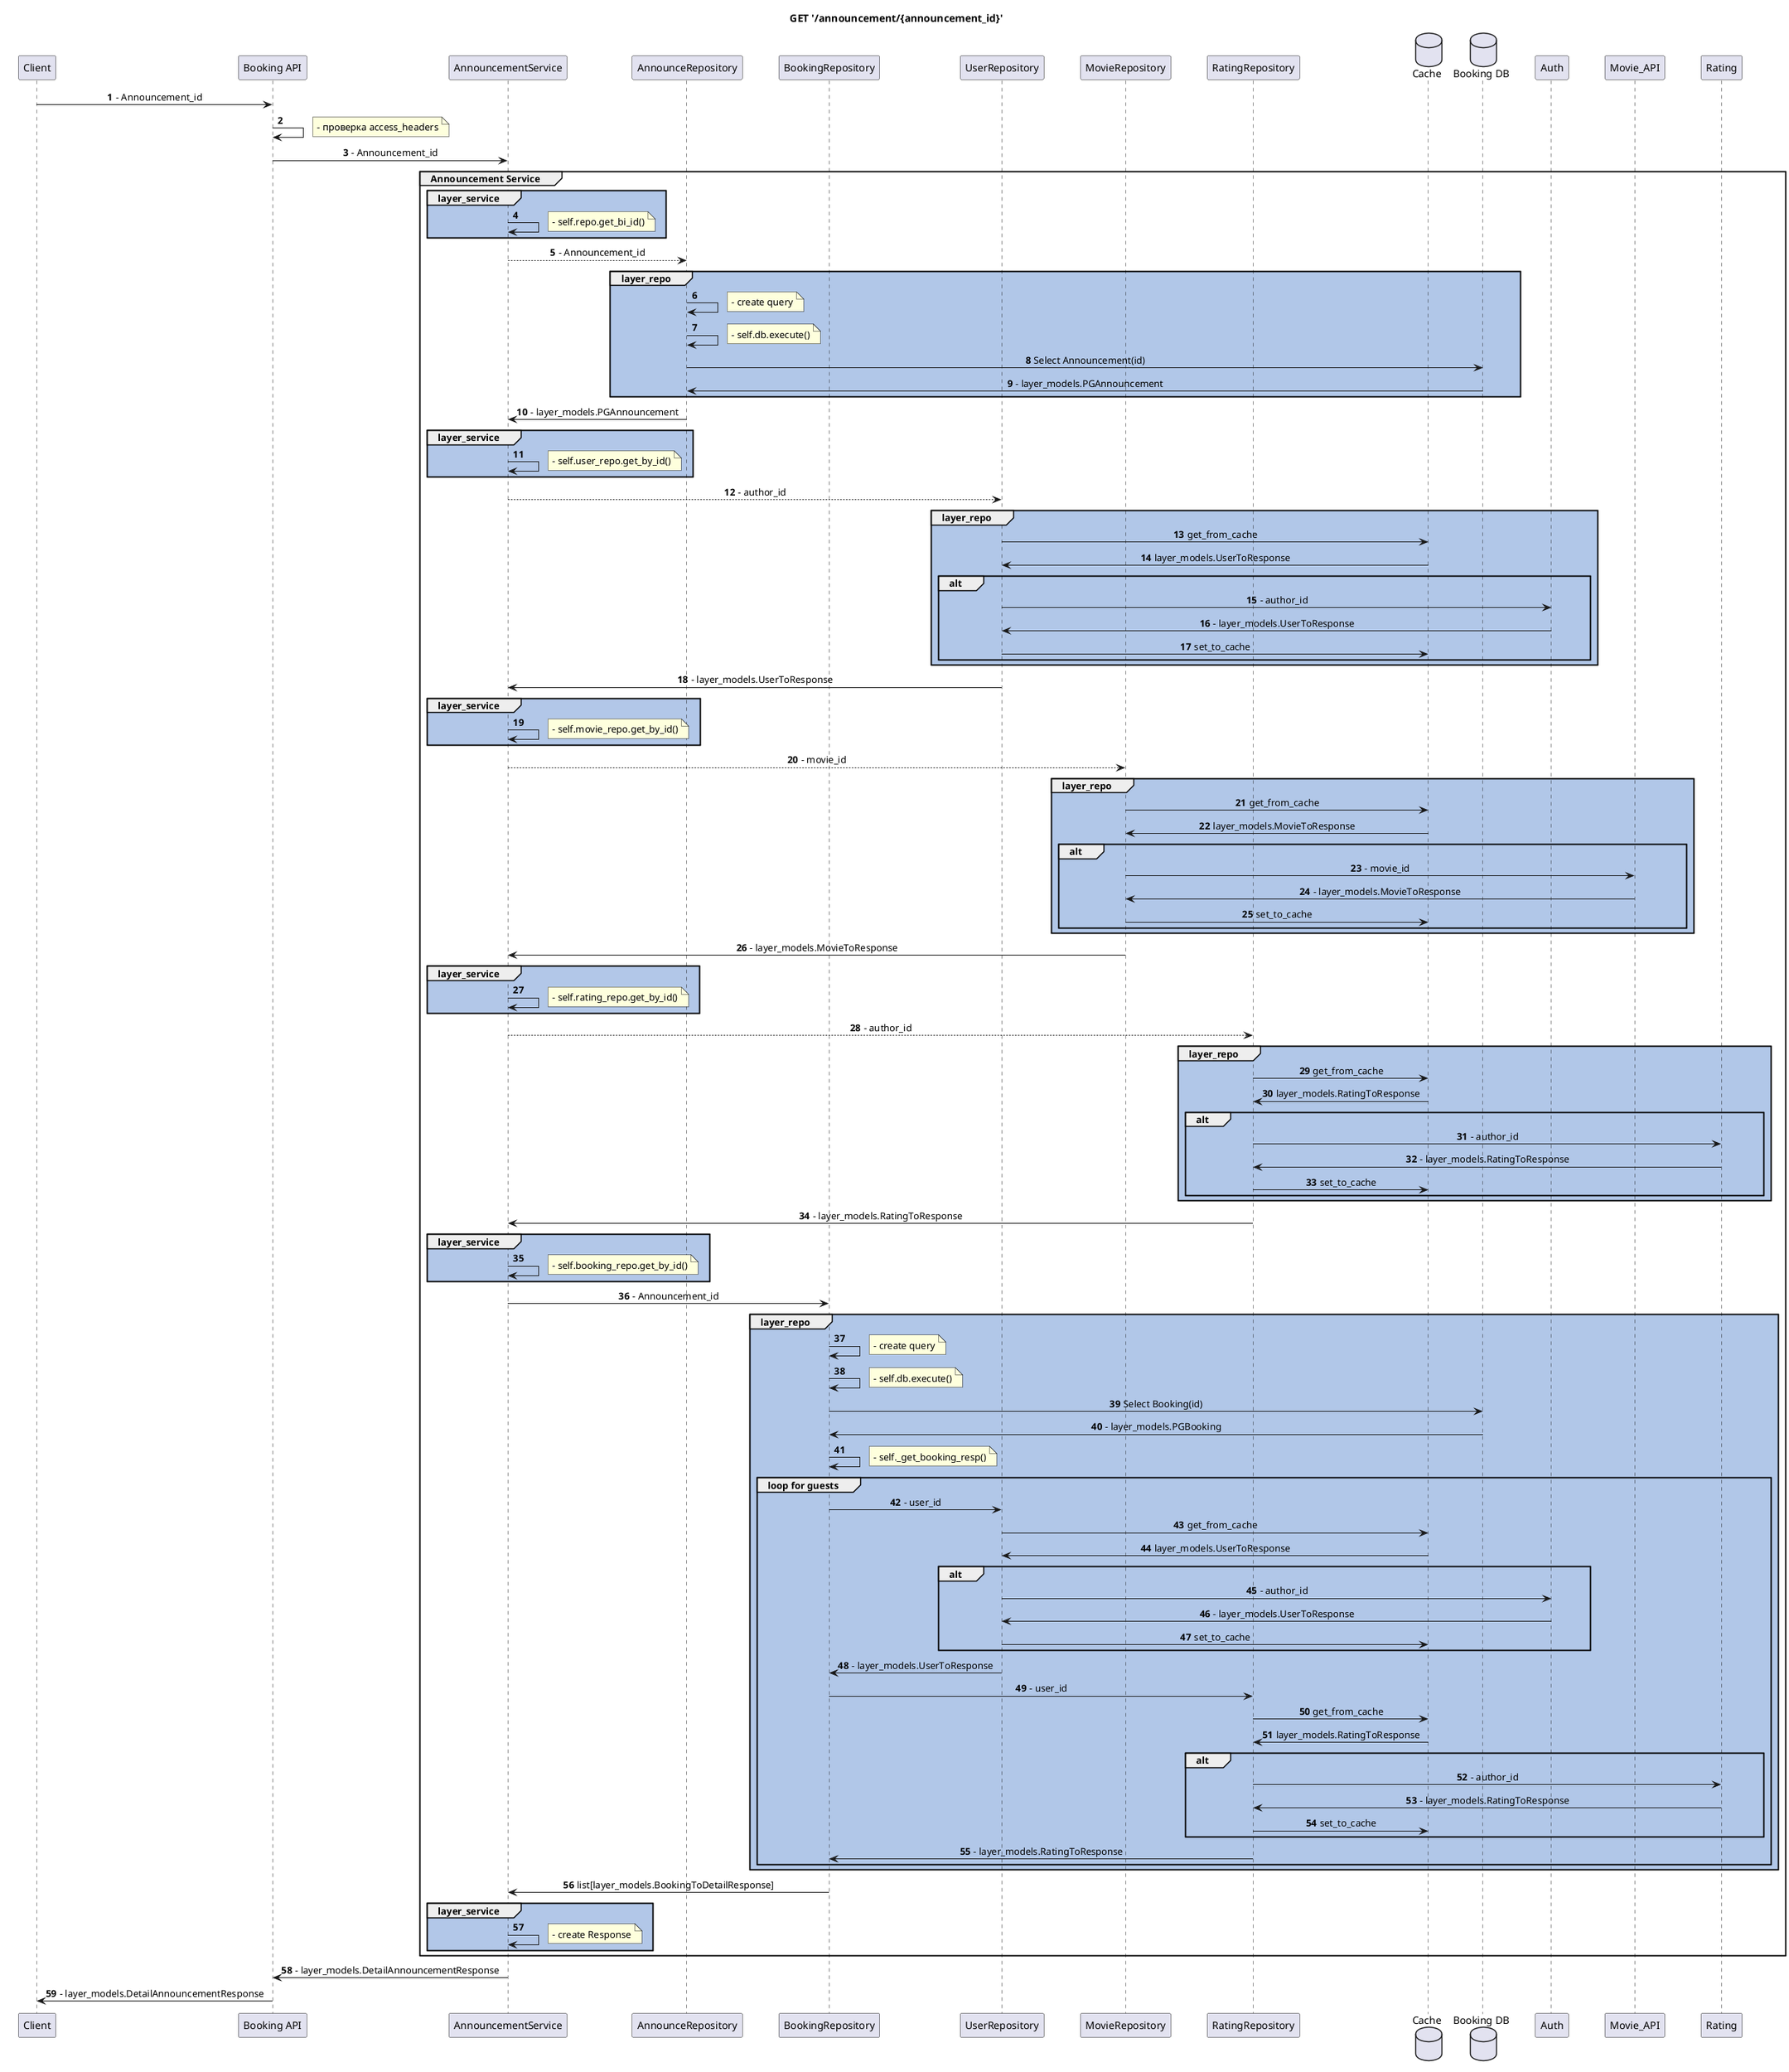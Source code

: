 @startuml layers
' !theme materia
autonumber
skinparam sequence {
    ParticipantPadding 20
    MessageAlign center
}

title GET '/announcement/{announcement_id}'

participant Client as Client
participant "Booking API" as API
participant "AnnouncementService" as Service
participant "AnnounceRepository" as AnnounceRepo
participant "BookingRepository" as BookingRepo
participant "UserRepository" as UserRepo
participant "MovieRepository" as MovieRepo
participant "RatingRepository" as RatingRepo
database "Cache" as Cache_Service
database "Booking DB" as DB_Booking
participant DB_Booking
participant Auth
participant Movie_API
participant Rating

Client -> API: - Announcement_id
API -> API:
note right
    - проверка access_headers
end note
API -> Service: - Announcement_id

group Announcement Service

    group #B2C7E8 layer_service
        Service -> Service
        note right
            - self.repo.get_bi_id()
        end note
        end group

        Service --> AnnounceRepo: - Announcement_id

        group #B1C7E8 layer_repo
            AnnounceRepo -> AnnounceRepo
            note right
                - create query
            end note

            AnnounceRepo -> AnnounceRepo
            note right
                - self.db.execute()
            end note

            AnnounceRepo -> DB_Booking: Select Announcement(id)
            DB_Booking -> AnnounceRepo: - layer_models.PGAnnouncement
            end group
            AnnounceRepo -> Service: - layer_models.PGAnnouncement
            ' User
            group #B2C7E8 layer_service
                Service -> Service
                note right
                    - self.user_repo.get_by_id()
                end note
                end group

                Service --> UserRepo: - author_id

                group #B1C7E8 layer_repo
                    UserRepo -> Cache_Service: get_from_cache
                    Cache_Service -> UserRepo: layer_models.UserToResponse

                    group alt
                        UserRepo -> Auth: - author_id
                        Auth -> UserRepo: - layer_models.UserToResponse
                        UserRepo -> Cache_Service: set_to_cache
                        end group
                        end group

                        UserRepo -> Service: - layer_models.UserToResponse

                        group #B2C7E8 layer_service
                            Service -> Service
                            note right
                                - self.movie_repo.get_by_id()
                            end note
                            end group

                            Service --> MovieRepo: - movie_id

                            group #B1C7E8 layer_repo
                                MovieRepo -> Cache_Service: get_from_cache
                                Cache_Service -> MovieRepo: layer_models.MovieToResponse
                                group alt
                                    MovieRepo -> Movie_API: - movie_id
                                    Movie_API -> MovieRepo: - layer_models.MovieToResponse
                                    MovieRepo -> Cache_Service: set_to_cache
                                    end group
                                    end group

                                    MovieRepo -> Service: - layer_models.MovieToResponse

                                    group #B2C7E8 layer_service
                                        Service -> Service
                                        note right
                                            - self.rating_repo.get_by_id()
                                        end note
                                        end group

                                        Service --> RatingRepo: - author_id

                                        group #B1C7E8 layer_repo
                                            RatingRepo -> Cache_Service: get_from_cache
                                            Cache_Service -> RatingRepo: layer_models.RatingToResponse
                                            group alt
                                                RatingRepo -> Rating: - author_id
                                                Rating -> RatingRepo: - layer_models.RatingToResponse
                                                RatingRepo -> Cache_Service: set_to_cache
                                                end group
                                                end group



                                                RatingRepo -> Service: - layer_models.RatingToResponse

                                                group #B2C7E8 layer_service
                                                    Service -> Service
                                                    note right
                                                        - self.booking_repo.get_by_id()
                                                    end note
                                                    end group

                                                    Service -> BookingRepo: - Announcement_id

                                                    group #B1C7E8 layer_repo
                                                        BookingRepo -> BookingRepo
                                                        note right
                                                            - create query
                                                        end note

                                                        BookingRepo -> BookingRepo
                                                        note right
                                                            - self.db.execute()
                                                        end note

                                                        BookingRepo -> DB_Booking: Select Booking(id)
                                                        DB_Booking -> BookingRepo: - layer_models.PGBooking

                                                        BookingRepo -> BookingRepo
                                                        note right
                                                            - self._get_booking_resp()
                                                        end note

                                                        group loop for guests
                                                            BookingRepo -> UserRepo: - user_id
                                                            UserRepo -> Cache_Service: get_from_cache
                                                            Cache_Service -> UserRepo: layer_models.UserToResponse
                                                            group alt
                                                                UserRepo -> Auth: - author_id
                                                                Auth -> UserRepo: - layer_models.UserToResponse
                                                                UserRepo -> Cache_Service: set_to_cache
                                                                end group
                                                                UserRepo -> BookingRepo: - layer_models.UserToResponse

                                                                BookingRepo -> RatingRepo: - user_id
                                                                RatingRepo -> Cache_Service: get_from_cache
                                                                Cache_Service -> RatingRepo: layer_models.RatingToResponse
                                                                group alt
                                                                    RatingRepo -> Rating: - author_id
                                                                    Rating -> RatingRepo: - layer_models.RatingToResponse
                                                                    RatingRepo -> Cache_Service: set_to_cache
                                                                    end group
                                                                    RatingRepo -> BookingRepo: - layer_models.RatingToResponse

                                                                    end group
                                                                    end group

                                                                    BookingRepo -> Service: list[layer_models.BookingToDetailResponse]

                                                                    group #B2C7E8 layer_service
                                                                        Service -> Service
                                                                        note right
                                                                            - create Response
                                                                        end note

                                                                        end group
                                                                        end group

                                                                        Service -> API: - layer_models.DetailAnnouncementResponse

                                                                        API -> Client: - layer_models.DetailAnnouncementResponse
                                                                        @enduml